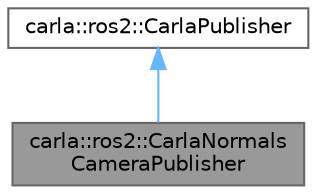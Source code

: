 digraph "carla::ros2::CarlaNormalsCameraPublisher"
{
 // INTERACTIVE_SVG=YES
 // LATEX_PDF_SIZE
  bgcolor="transparent";
  edge [fontname=Helvetica,fontsize=10,labelfontname=Helvetica,labelfontsize=10];
  node [fontname=Helvetica,fontsize=10,shape=box,height=0.2,width=0.4];
  Node1 [id="Node000001",label="carla::ros2::CarlaNormals\lCameraPublisher",height=0.2,width=0.4,color="gray40", fillcolor="grey60", style="filled", fontcolor="black",tooltip=" "];
  Node2 -> Node1 [id="edge1_Node000001_Node000002",dir="back",color="steelblue1",style="solid",tooltip=" "];
  Node2 [id="Node000002",label="carla::ros2::CarlaPublisher",height=0.2,width=0.4,color="gray40", fillcolor="white", style="filled",URL="$d8/d02/classcarla_1_1ros2_1_1CarlaPublisher.html",tooltip=" "];
}
